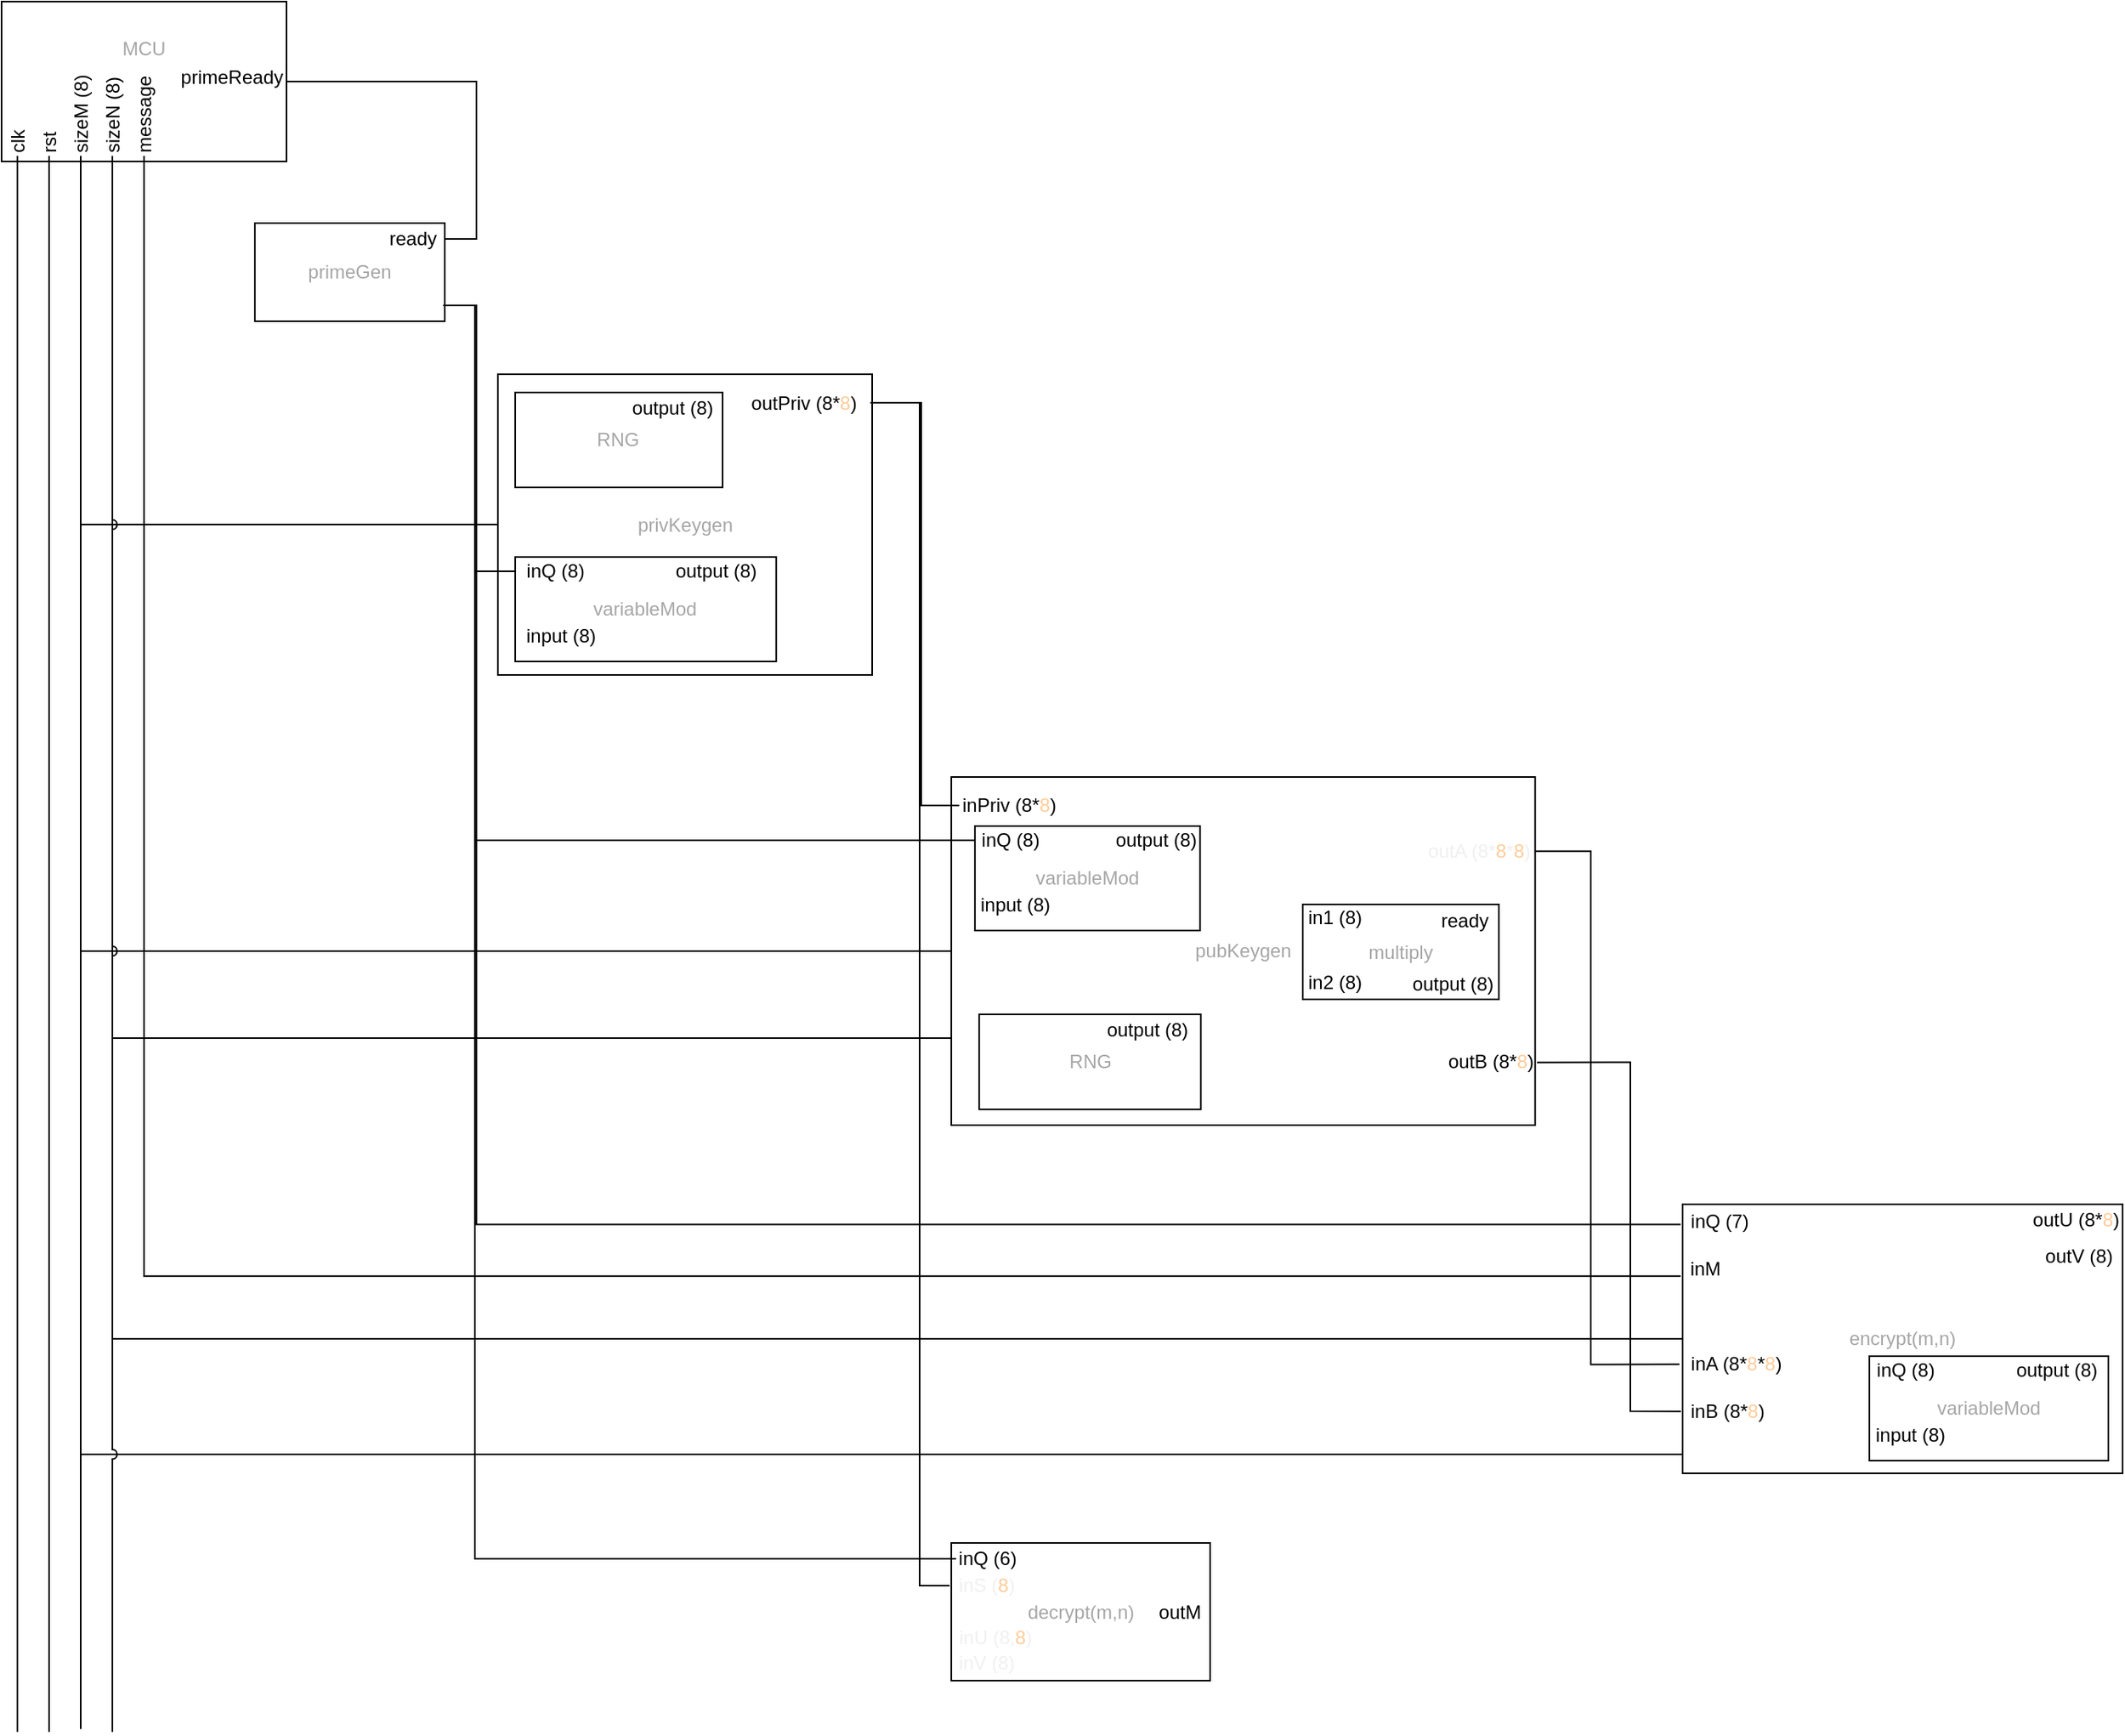 <mxfile compressed="false" version="15.3.8" type="device">
  <diagram id="AYwvz29hLTV3dwSkoy0m" name="Page-1">
    <mxGraphModel dx="2523" dy="1014" grid="0" gridSize="10" guides="1" tooltips="1" connect="1" arrows="1" fold="1" page="1" pageScale="1" pageWidth="850" pageHeight="1100" math="0" shadow="0">
      <root>
        <mxCell id="0" />
        <mxCell id="1" parent="0" />
        <mxCell id="9l95xg-gthTxyi3RA2fP-31" value="" style="group" vertex="1" connectable="0" parent="1">
          <mxGeometry x="80" y="140" width="120" height="62" as="geometry" />
        </mxCell>
        <mxCell id="9l95xg-gthTxyi3RA2fP-18" value="primeGen" style="whiteSpace=wrap;html=1;fontColor=#A6A6A6;" vertex="1" parent="9l95xg-gthTxyi3RA2fP-31">
          <mxGeometry width="120" height="62" as="geometry" />
        </mxCell>
        <mxCell id="9l95xg-gthTxyi3RA2fP-19" value="ready" style="text;html=1;strokeColor=none;fillColor=none;align=center;verticalAlign=middle;whiteSpace=wrap;rounded=0;" vertex="1" parent="9l95xg-gthTxyi3RA2fP-31">
          <mxGeometry x="80" width="40" height="20" as="geometry" />
        </mxCell>
        <mxCell id="9l95xg-gthTxyi3RA2fP-25" value="output (8)" style="text;html=1;strokeColor=none;fillColor=none;align=center;verticalAlign=middle;whiteSpace=wrap;rounded=0;fontColor=#FFFFFF;" vertex="1" parent="9l95xg-gthTxyi3RA2fP-31">
          <mxGeometry x="64" y="42" width="55" height="20" as="geometry" />
        </mxCell>
        <mxCell id="9l95xg-gthTxyi3RA2fP-33" value="" style="group;align=left;" vertex="1" connectable="0" parent="1">
          <mxGeometry x="520" y="490" width="370" height="251" as="geometry" />
        </mxCell>
        <mxCell id="9l95xg-gthTxyi3RA2fP-1" value="pubKeygen" style="rounded=0;whiteSpace=wrap;html=1;fontColor=#A6A6A6;" vertex="1" parent="9l95xg-gthTxyi3RA2fP-33">
          <mxGeometry width="368.829" height="220" as="geometry" />
        </mxCell>
        <mxCell id="9l95xg-gthTxyi3RA2fP-2" value="inPriv (8*&lt;span style=&quot;color: rgb(255, 204, 153);&quot;&gt;8&lt;/span&gt;)" style="text;html=1;strokeColor=none;fillColor=none;align=left;verticalAlign=middle;whiteSpace=wrap;rounded=0;" vertex="1" parent="9l95xg-gthTxyi3RA2fP-33">
          <mxGeometry x="4.98" y="3.82" width="75.02" height="29.18" as="geometry" />
        </mxCell>
        <mxCell id="9l95xg-gthTxyi3RA2fP-3" value="outB (8*&lt;span style=&quot;color: rgb(255, 204, 153);&quot;&gt;8&lt;/span&gt;)" style="text;html=1;strokeColor=none;fillColor=none;align=right;verticalAlign=middle;whiteSpace=wrap;rounded=0;" vertex="1" parent="9l95xg-gthTxyi3RA2fP-33">
          <mxGeometry x="217.983" y="144.262" width="152.017" height="72.131" as="geometry" />
        </mxCell>
        <mxCell id="9l95xg-gthTxyi3RA2fP-26" value="&lt;span style=&quot;color: rgb(240 , 240 , 240)&quot;&gt;outA (8*&lt;/span&gt;&lt;span style=&quot;color: rgb(255, 204, 153);&quot;&gt;8&lt;/span&gt;&lt;span style=&quot;color: rgb(240 , 240 , 240)&quot;&gt;*&lt;/span&gt;&lt;span style=&quot;color: rgb(255, 204, 153);&quot;&gt;8&lt;/span&gt;&lt;span style=&quot;color: rgb(240 , 240 , 240)&quot;&gt;)&lt;/span&gt;" style="text;html=1;strokeColor=none;fillColor=none;align=right;verticalAlign=middle;whiteSpace=wrap;rounded=0;shadow=0;glass=0;sketch=0;fontColor=#FFE6CC;" vertex="1" parent="9l95xg-gthTxyi3RA2fP-33">
          <mxGeometry x="189.399" y="10.82" width="179.43" height="72.131" as="geometry" />
        </mxCell>
        <mxCell id="9l95xg-gthTxyi3RA2fP-92" value="" style="group" vertex="1" connectable="0" parent="9l95xg-gthTxyi3RA2fP-33">
          <mxGeometry x="17.63" y="150" width="145.87" height="101" as="geometry" />
        </mxCell>
        <mxCell id="9l95xg-gthTxyi3RA2fP-93" value="RNG" style="rounded=0;whiteSpace=wrap;html=1;fontColor=#A6A6A6;" vertex="1" parent="9l95xg-gthTxyi3RA2fP-92">
          <mxGeometry width="140.036" height="60" as="geometry" />
        </mxCell>
        <mxCell id="9l95xg-gthTxyi3RA2fP-94" value="output (8)" style="text;html=1;strokeColor=none;fillColor=none;align=center;verticalAlign=middle;whiteSpace=wrap;rounded=0;" vertex="1" parent="9l95xg-gthTxyi3RA2fP-92">
          <mxGeometry x="70.018" width="72.352" height="20" as="geometry" />
        </mxCell>
        <mxCell id="9l95xg-gthTxyi3RA2fP-138" value="" style="group" vertex="1" connectable="0" parent="9l95xg-gthTxyi3RA2fP-92">
          <mxGeometry x="-18.63" y="334" width="164.5" height="87" as="geometry" />
        </mxCell>
        <mxCell id="9l95xg-gthTxyi3RA2fP-128" value="decrypt(m,n)" style="rounded=0;whiteSpace=wrap;html=1;fontColor=#A6A6A6;" vertex="1" parent="9l95xg-gthTxyi3RA2fP-138">
          <mxGeometry x="1" width="163.5" height="87" as="geometry" />
        </mxCell>
        <mxCell id="9l95xg-gthTxyi3RA2fP-129" value="outM" style="text;html=1;align=center;verticalAlign=middle;resizable=0;points=[];autosize=1;strokeColor=none;fillColor=none;" vertex="1" parent="9l95xg-gthTxyi3RA2fP-138">
          <mxGeometry x="124.5" y="33.5" width="40" height="20" as="geometry" />
        </mxCell>
        <mxCell id="9l95xg-gthTxyi3RA2fP-130" value="&lt;span style=&quot;color: rgb(240 , 240 , 240) ; font-family: &amp;#34;helvetica&amp;#34;&quot;&gt;inS (&lt;/span&gt;&lt;span style=&quot;color: rgb(255 , 204 , 153) ; text-align: left&quot;&gt;8&lt;/span&gt;&lt;span style=&quot;color: rgb(240 , 240 , 240) ; font-family: &amp;#34;helvetica&amp;#34;&quot;&gt;)&lt;/span&gt;" style="text;html=1;strokeColor=none;fillColor=none;align=center;verticalAlign=middle;whiteSpace=wrap;rounded=0;shadow=0;glass=0;sketch=0;fontColor=#FFFFFF;" vertex="1" parent="9l95xg-gthTxyi3RA2fP-138">
          <mxGeometry y="17" width="47" height="20" as="geometry" />
        </mxCell>
        <mxCell id="9l95xg-gthTxyi3RA2fP-131" value="&lt;span style=&quot;color: rgb(240 , 240 , 240)&quot;&gt;inV (8)&lt;/span&gt;" style="text;html=1;strokeColor=none;fillColor=none;align=center;verticalAlign=middle;whiteSpace=wrap;rounded=0;shadow=0;glass=0;sketch=0;fontColor=#FFFFFF;" vertex="1" parent="9l95xg-gthTxyi3RA2fP-138">
          <mxGeometry y="66" width="47" height="20" as="geometry" />
        </mxCell>
        <mxCell id="9l95xg-gthTxyi3RA2fP-132" value="&lt;span style=&quot;color: rgb(240 , 240 , 240)&quot;&gt;inU (8,&lt;/span&gt;&lt;span style=&quot;color: rgb(255 , 204 , 153) ; text-align: left&quot;&gt;8&lt;/span&gt;&lt;span style=&quot;color: rgb(240 , 240 , 240)&quot;&gt;)&lt;/span&gt;" style="text;html=1;strokeColor=none;fillColor=none;align=center;verticalAlign=middle;whiteSpace=wrap;rounded=0;shadow=0;glass=0;sketch=0;fontColor=#FFFFFF;" vertex="1" parent="9l95xg-gthTxyi3RA2fP-138">
          <mxGeometry x="1" y="50" width="56" height="20" as="geometry" />
        </mxCell>
        <mxCell id="9l95xg-gthTxyi3RA2fP-137" value="&lt;span&gt;inQ (6)&lt;/span&gt;" style="text;html=1;strokeColor=none;fillColor=none;align=center;verticalAlign=middle;whiteSpace=wrap;rounded=0;" vertex="1" parent="9l95xg-gthTxyi3RA2fP-138">
          <mxGeometry x="4" width="40" height="20" as="geometry" />
        </mxCell>
        <mxCell id="9l95xg-gthTxyi3RA2fP-95" value="" style="group" vertex="1" connectable="0" parent="9l95xg-gthTxyi3RA2fP-33">
          <mxGeometry x="14.92" y="30" width="145.08" height="67" as="geometry" />
        </mxCell>
        <mxCell id="9l95xg-gthTxyi3RA2fP-96" value="variableMod" style="rounded=0;whiteSpace=wrap;html=1;fontColor=#A6A6A6;" vertex="1" parent="9l95xg-gthTxyi3RA2fP-95">
          <mxGeometry y="1" width="142.254" height="66" as="geometry" />
        </mxCell>
        <mxCell id="9l95xg-gthTxyi3RA2fP-97" value="output (8)" style="text;html=1;align=center;verticalAlign=middle;resizable=0;points=[];autosize=1;strokeColor=none;fillColor=none;" vertex="1" parent="9l95xg-gthTxyi3RA2fP-95">
          <mxGeometry x="79.135" width="70" height="20" as="geometry" />
        </mxCell>
        <mxCell id="9l95xg-gthTxyi3RA2fP-98" value="inQ (8)" style="text;html=1;strokeColor=none;fillColor=none;align=center;verticalAlign=middle;whiteSpace=wrap;rounded=0;" vertex="1" parent="9l95xg-gthTxyi3RA2fP-95">
          <mxGeometry width="45.22" height="20" as="geometry" />
        </mxCell>
        <mxCell id="9l95xg-gthTxyi3RA2fP-99" value="input (8)" style="text;html=1;strokeColor=none;fillColor=none;align=center;verticalAlign=middle;whiteSpace=wrap;rounded=0;" vertex="1" parent="9l95xg-gthTxyi3RA2fP-95">
          <mxGeometry y="41" width="50.872" height="20" as="geometry" />
        </mxCell>
        <mxCell id="9l95xg-gthTxyi3RA2fP-30" value="" style="group" vertex="1" connectable="0" parent="9l95xg-gthTxyi3RA2fP-33">
          <mxGeometry x="220" y="79.5" width="130" height="61" as="geometry" />
        </mxCell>
        <mxCell id="9l95xg-gthTxyi3RA2fP-20" value="multiply" style="rounded=0;whiteSpace=wrap;html=1;container=0;fontColor=#A6A6A6;" vertex="1" parent="9l95xg-gthTxyi3RA2fP-30">
          <mxGeometry x="2.047" y="1" width="123.858" height="60" as="geometry" />
        </mxCell>
        <mxCell id="9l95xg-gthTxyi3RA2fP-21" value="in1 (8)" style="text;html=1;align=center;verticalAlign=middle;resizable=0;points=[];autosize=1;strokeColor=none;fillColor=none;container=0;" vertex="1" parent="9l95xg-gthTxyi3RA2fP-30">
          <mxGeometry width="44" height="18" as="geometry" />
        </mxCell>
        <mxCell id="9l95xg-gthTxyi3RA2fP-22" value="output (8)" style="text;html=1;strokeColor=none;fillColor=none;align=center;verticalAlign=middle;whiteSpace=wrap;rounded=0;container=0;" vertex="1" parent="9l95xg-gthTxyi3RA2fP-30">
          <mxGeometry x="67.559" y="41" width="58.346" height="20" as="geometry" />
        </mxCell>
        <mxCell id="9l95xg-gthTxyi3RA2fP-23" value="in2 (8)" style="text;html=1;align=center;verticalAlign=middle;resizable=0;points=[];autosize=1;strokeColor=none;fillColor=none;container=0;" vertex="1" parent="9l95xg-gthTxyi3RA2fP-30">
          <mxGeometry y="41" width="44" height="18" as="geometry" />
        </mxCell>
        <mxCell id="9l95xg-gthTxyi3RA2fP-24" value="ready" style="text;html=1;align=center;verticalAlign=middle;resizable=0;points=[];autosize=1;strokeColor=none;fillColor=none;container=0;" vertex="1" parent="9l95xg-gthTxyi3RA2fP-30">
          <mxGeometry x="78.819" y="1" width="50" height="20" as="geometry" />
        </mxCell>
        <mxCell id="9l95xg-gthTxyi3RA2fP-34" value="" style="group" vertex="1" connectable="0" parent="1">
          <mxGeometry x="310" y="235.5" width="160" height="190" as="geometry" />
        </mxCell>
        <mxCell id="9l95xg-gthTxyi3RA2fP-9" value="privKeygen" style="rounded=0;whiteSpace=wrap;html=1;fontColor=#A6A6A6;" vertex="1" parent="9l95xg-gthTxyi3RA2fP-34">
          <mxGeometry x="-76.435" width="236.435" height="190" as="geometry" />
        </mxCell>
        <mxCell id="9l95xg-gthTxyi3RA2fP-10" value="outPriv (8*&lt;span style=&quot;color: rgb(255 , 204 , 153) ; text-align: left&quot;&gt;8&lt;/span&gt;)" style="text;html=1;strokeColor=none;fillColor=none;align=center;verticalAlign=middle;whiteSpace=wrap;rounded=0;" vertex="1" parent="9l95xg-gthTxyi3RA2fP-34">
          <mxGeometry x="74.83" y="3" width="84.078" height="30.0" as="geometry" />
        </mxCell>
        <mxCell id="9l95xg-gthTxyi3RA2fP-68" value="" style="group" vertex="1" connectable="0" parent="9l95xg-gthTxyi3RA2fP-34">
          <mxGeometry x="-65.516" y="114.5" width="168.157" height="67" as="geometry" />
        </mxCell>
        <mxCell id="9l95xg-gthTxyi3RA2fP-69" value="variableMod" style="rounded=0;whiteSpace=wrap;html=1;fontColor=#A6A6A6;" vertex="1" parent="9l95xg-gthTxyi3RA2fP-68">
          <mxGeometry y="1" width="164.881" height="66" as="geometry" />
        </mxCell>
        <mxCell id="9l95xg-gthTxyi3RA2fP-70" value="output (8)" style="text;html=1;align=center;verticalAlign=middle;resizable=0;points=[];autosize=1;strokeColor=none;fillColor=none;" vertex="1" parent="9l95xg-gthTxyi3RA2fP-68">
          <mxGeometry x="91.722" width="70" height="20" as="geometry" />
        </mxCell>
        <mxCell id="9l95xg-gthTxyi3RA2fP-71" value="inQ (8)" style="text;html=1;strokeColor=none;fillColor=none;align=center;verticalAlign=middle;whiteSpace=wrap;rounded=0;" vertex="1" parent="9l95xg-gthTxyi3RA2fP-68">
          <mxGeometry width="52.412" height="20" as="geometry" />
        </mxCell>
        <mxCell id="9l95xg-gthTxyi3RA2fP-72" value="input (8)" style="text;html=1;strokeColor=none;fillColor=none;align=center;verticalAlign=middle;whiteSpace=wrap;rounded=0;" vertex="1" parent="9l95xg-gthTxyi3RA2fP-68">
          <mxGeometry y="41" width="58.964" height="20" as="geometry" />
        </mxCell>
        <mxCell id="9l95xg-gthTxyi3RA2fP-78" value="" style="group" vertex="1" connectable="0" parent="9l95xg-gthTxyi3RA2fP-34">
          <mxGeometry x="-65.516" y="11.5" width="133.215" height="60" as="geometry" />
        </mxCell>
        <mxCell id="9l95xg-gthTxyi3RA2fP-79" value="RNG" style="rounded=0;whiteSpace=wrap;html=1;fontColor=#A6A6A6;" vertex="1" parent="9l95xg-gthTxyi3RA2fP-78">
          <mxGeometry width="131.031" height="60" as="geometry" />
        </mxCell>
        <mxCell id="9l95xg-gthTxyi3RA2fP-80" value="output (8)" style="text;html=1;strokeColor=none;fillColor=none;align=center;verticalAlign=middle;whiteSpace=wrap;rounded=0;" vertex="1" parent="9l95xg-gthTxyi3RA2fP-78">
          <mxGeometry x="65.516" width="67.699" height="20" as="geometry" />
        </mxCell>
        <mxCell id="9l95xg-gthTxyi3RA2fP-40" value="&lt;font color=&quot;#a6a6a6&quot;&gt;MCU&lt;br&gt;&lt;br&gt;&lt;br&gt;&lt;br&gt;&lt;/font&gt;" style="rounded=0;whiteSpace=wrap;html=1;" vertex="1" parent="1">
          <mxGeometry x="-80" width="180" height="101" as="geometry" />
        </mxCell>
        <mxCell id="9l95xg-gthTxyi3RA2fP-48" style="edgeStyle=orthogonalEdgeStyle;rounded=0;orthogonalLoop=1;jettySize=auto;html=1;exitX=0;exitY=0.5;exitDx=0;exitDy=0;endArrow=none;endFill=0;jumpStyle=arc;" edge="1" parent="1" source="9l95xg-gthTxyi3RA2fP-41">
          <mxGeometry relative="1" as="geometry">
            <mxPoint x="-70" y="1093.333" as="targetPoint" />
          </mxGeometry>
        </mxCell>
        <mxCell id="9l95xg-gthTxyi3RA2fP-41" value="clk" style="text;html=1;strokeColor=none;fillColor=none;align=left;verticalAlign=middle;whiteSpace=wrap;rounded=0;rotation=-90;" vertex="1" parent="1">
          <mxGeometry x="-90" y="67.5" width="40" height="20" as="geometry" />
        </mxCell>
        <mxCell id="9l95xg-gthTxyi3RA2fP-49" style="edgeStyle=orthogonalEdgeStyle;rounded=0;orthogonalLoop=1;jettySize=auto;html=1;exitX=0;exitY=0.5;exitDx=0;exitDy=0;endArrow=none;endFill=0;jumpStyle=arc;" edge="1" parent="1" source="9l95xg-gthTxyi3RA2fP-42">
          <mxGeometry relative="1" as="geometry">
            <mxPoint x="-50" y="1093.333" as="targetPoint" />
          </mxGeometry>
        </mxCell>
        <mxCell id="9l95xg-gthTxyi3RA2fP-42" value="rst" style="text;html=1;strokeColor=none;fillColor=none;align=left;verticalAlign=middle;whiteSpace=wrap;rounded=0;rotation=-90;" vertex="1" parent="1">
          <mxGeometry x="-70" y="67.5" width="40" height="20" as="geometry" />
        </mxCell>
        <mxCell id="9l95xg-gthTxyi3RA2fP-50" style="edgeStyle=orthogonalEdgeStyle;rounded=0;orthogonalLoop=1;jettySize=auto;html=1;exitX=0;exitY=0.5;exitDx=0;exitDy=0;endArrow=none;endFill=0;jumpStyle=arc;" edge="1" parent="1" source="9l95xg-gthTxyi3RA2fP-43">
          <mxGeometry relative="1" as="geometry">
            <mxPoint x="-30" y="1091.667" as="targetPoint" />
          </mxGeometry>
        </mxCell>
        <mxCell id="9l95xg-gthTxyi3RA2fP-74" style="edgeStyle=orthogonalEdgeStyle;rounded=0;jumpStyle=arc;orthogonalLoop=1;jettySize=auto;html=1;exitX=0;exitY=0.5;exitDx=0;exitDy=0;entryX=0;entryY=0.5;entryDx=0;entryDy=0;endArrow=none;endFill=0;" edge="1" parent="1" source="9l95xg-gthTxyi3RA2fP-43" target="9l95xg-gthTxyi3RA2fP-9">
          <mxGeometry relative="1" as="geometry" />
        </mxCell>
        <mxCell id="9l95xg-gthTxyi3RA2fP-75" style="edgeStyle=orthogonalEdgeStyle;rounded=0;jumpStyle=none;orthogonalLoop=1;jettySize=auto;html=1;exitX=0;exitY=0.5;exitDx=0;exitDy=0;entryX=0;entryY=0.5;entryDx=0;entryDy=0;endArrow=none;endFill=0;" edge="1" parent="1" source="9l95xg-gthTxyi3RA2fP-43" target="9l95xg-gthTxyi3RA2fP-1">
          <mxGeometry relative="1" as="geometry" />
        </mxCell>
        <mxCell id="9l95xg-gthTxyi3RA2fP-112" style="edgeStyle=orthogonalEdgeStyle;rounded=0;jumpStyle=none;orthogonalLoop=1;jettySize=auto;html=1;exitX=0;exitY=0.5;exitDx=0;exitDy=0;endArrow=none;endFill=0;entryX=0.003;entryY=0.4;entryDx=0;entryDy=0;entryPerimeter=0;" edge="1" parent="1" source="9l95xg-gthTxyi3RA2fP-43" target="9l95xg-gthTxyi3RA2fP-54">
          <mxGeometry relative="1" as="geometry">
            <mxPoint x="800" y="970" as="targetPoint" />
            <Array as="points">
              <mxPoint x="-30" y="918" />
            </Array>
          </mxGeometry>
        </mxCell>
        <mxCell id="9l95xg-gthTxyi3RA2fP-43" value="sizeM (8)" style="text;html=1;strokeColor=none;fillColor=none;align=left;verticalAlign=middle;whiteSpace=wrap;rounded=0;rotation=-90;" vertex="1" parent="1">
          <mxGeometry x="-60" y="57.5" width="60" height="20" as="geometry" />
        </mxCell>
        <mxCell id="9l95xg-gthTxyi3RA2fP-51" style="edgeStyle=orthogonalEdgeStyle;rounded=0;orthogonalLoop=1;jettySize=auto;html=1;exitX=0;exitY=0.5;exitDx=0;exitDy=0;endArrow=none;endFill=0;jumpStyle=arc;" edge="1" parent="1" source="9l95xg-gthTxyi3RA2fP-44">
          <mxGeometry relative="1" as="geometry">
            <mxPoint x="-10" y="1093.333" as="targetPoint" />
          </mxGeometry>
        </mxCell>
        <mxCell id="9l95xg-gthTxyi3RA2fP-76" style="edgeStyle=orthogonalEdgeStyle;rounded=0;jumpStyle=none;orthogonalLoop=1;jettySize=auto;html=1;exitX=0;exitY=0.5;exitDx=0;exitDy=0;entryX=0;entryY=0.75;entryDx=0;entryDy=0;endArrow=none;endFill=0;" edge="1" parent="1" source="9l95xg-gthTxyi3RA2fP-44" target="9l95xg-gthTxyi3RA2fP-1">
          <mxGeometry relative="1" as="geometry" />
        </mxCell>
        <mxCell id="9l95xg-gthTxyi3RA2fP-113" style="edgeStyle=orthogonalEdgeStyle;rounded=0;jumpStyle=none;orthogonalLoop=1;jettySize=auto;html=1;exitX=0;exitY=0.5;exitDx=0;exitDy=0;endArrow=none;endFill=0;entryX=0;entryY=0.5;entryDx=0;entryDy=0;" edge="1" parent="1" source="9l95xg-gthTxyi3RA2fP-44" target="9l95xg-gthTxyi3RA2fP-54">
          <mxGeometry relative="1" as="geometry">
            <mxPoint x="870" y="984" as="targetPoint" />
          </mxGeometry>
        </mxCell>
        <mxCell id="9l95xg-gthTxyi3RA2fP-44" value="sizeN (8)" style="text;html=1;strokeColor=none;fillColor=none;align=left;verticalAlign=middle;whiteSpace=wrap;rounded=0;rotation=-90;" vertex="1" parent="1">
          <mxGeometry x="-40" y="57.5" width="60" height="20" as="geometry" />
        </mxCell>
        <mxCell id="9l95xg-gthTxyi3RA2fP-52" style="edgeStyle=orthogonalEdgeStyle;rounded=0;orthogonalLoop=1;jettySize=auto;html=1;exitX=1;exitY=0.5;exitDx=0;exitDy=0;entryX=0;entryY=0.5;entryDx=0;entryDy=0;endArrow=none;endFill=0;" edge="1" parent="1" source="9l95xg-gthTxyi3RA2fP-10" target="9l95xg-gthTxyi3RA2fP-2">
          <mxGeometry relative="1" as="geometry">
            <Array as="points">
              <mxPoint x="501" y="254" />
              <mxPoint x="501" y="508" />
              <mxPoint x="525" y="508" />
            </Array>
          </mxGeometry>
        </mxCell>
        <mxCell id="9l95xg-gthTxyi3RA2fP-62" style="edgeStyle=orthogonalEdgeStyle;rounded=0;orthogonalLoop=1;jettySize=auto;html=1;exitX=1;exitY=0.5;exitDx=0;exitDy=0;entryX=0;entryY=0.5;entryDx=0;entryDy=0;endArrow=none;endFill=0;" edge="1" parent="1" source="9l95xg-gthTxyi3RA2fP-3" target="9l95xg-gthTxyi3RA2fP-56">
          <mxGeometry relative="1" as="geometry">
            <Array as="points">
              <mxPoint x="949" y="670" />
              <mxPoint x="949" y="891" />
            </Array>
          </mxGeometry>
        </mxCell>
        <mxCell id="9l95xg-gthTxyi3RA2fP-63" style="edgeStyle=orthogonalEdgeStyle;rounded=0;orthogonalLoop=1;jettySize=auto;html=1;exitX=1;exitY=0.5;exitDx=0;exitDy=0;entryX=0;entryY=0.5;entryDx=0;entryDy=0;endArrow=none;endFill=0;" edge="1" parent="1" source="9l95xg-gthTxyi3RA2fP-26" target="9l95xg-gthTxyi3RA2fP-55">
          <mxGeometry relative="1" as="geometry">
            <Array as="points">
              <mxPoint x="924" y="537" />
              <mxPoint x="924" y="861" />
            </Array>
          </mxGeometry>
        </mxCell>
        <mxCell id="9l95xg-gthTxyi3RA2fP-65" style="edgeStyle=orthogonalEdgeStyle;rounded=0;orthogonalLoop=1;jettySize=auto;html=1;exitX=1;exitY=0.5;exitDx=0;exitDy=0;entryX=1;entryY=0.5;entryDx=0;entryDy=0;endArrow=none;endFill=0;" edge="1" parent="1" source="9l95xg-gthTxyi3RA2fP-19" target="9l95xg-gthTxyi3RA2fP-40">
          <mxGeometry relative="1" as="geometry" />
        </mxCell>
        <mxCell id="9l95xg-gthTxyi3RA2fP-73" style="edgeStyle=orthogonalEdgeStyle;rounded=0;jumpStyle=none;orthogonalLoop=1;jettySize=auto;html=1;exitX=1;exitY=0.5;exitDx=0;exitDy=0;entryX=0;entryY=0.5;entryDx=0;entryDy=0;endArrow=none;endFill=0;" edge="1" parent="1" source="9l95xg-gthTxyi3RA2fP-25" target="9l95xg-gthTxyi3RA2fP-71">
          <mxGeometry relative="1" as="geometry">
            <Array as="points">
              <mxPoint x="220" y="192" />
              <mxPoint x="220" y="360" />
            </Array>
          </mxGeometry>
        </mxCell>
        <mxCell id="9l95xg-gthTxyi3RA2fP-77" value="primeReady" style="text;html=1;strokeColor=none;fillColor=none;align=right;verticalAlign=middle;whiteSpace=wrap;rounded=0;" vertex="1" parent="1">
          <mxGeometry x="20" y="37.5" width="80" height="20" as="geometry" />
        </mxCell>
        <mxCell id="9l95xg-gthTxyi3RA2fP-100" style="edgeStyle=orthogonalEdgeStyle;rounded=0;jumpStyle=none;orthogonalLoop=1;jettySize=auto;html=1;exitX=1;exitY=0.5;exitDx=0;exitDy=0;entryX=0;entryY=0.5;entryDx=0;entryDy=0;endArrow=none;endFill=0;" edge="1" parent="1" source="9l95xg-gthTxyi3RA2fP-25" target="9l95xg-gthTxyi3RA2fP-98">
          <mxGeometry relative="1" as="geometry">
            <Array as="points">
              <mxPoint x="220" y="192" />
              <mxPoint x="220" y="530" />
            </Array>
          </mxGeometry>
        </mxCell>
        <mxCell id="9l95xg-gthTxyi3RA2fP-110" style="edgeStyle=orthogonalEdgeStyle;rounded=0;jumpStyle=none;orthogonalLoop=1;jettySize=auto;html=1;exitX=0;exitY=0.5;exitDx=0;exitDy=0;entryX=-0.006;entryY=0.7;entryDx=0;entryDy=0;entryPerimeter=0;endArrow=none;endFill=0;" edge="1" parent="1" source="9l95xg-gthTxyi3RA2fP-109" target="9l95xg-gthTxyi3RA2fP-57">
          <mxGeometry relative="1" as="geometry" />
        </mxCell>
        <mxCell id="9l95xg-gthTxyi3RA2fP-109" value="message" style="text;html=1;strokeColor=none;fillColor=none;align=left;verticalAlign=middle;whiteSpace=wrap;rounded=0;rotation=-90;" vertex="1" parent="1">
          <mxGeometry x="-20" y="57.5" width="60" height="20" as="geometry" />
        </mxCell>
        <mxCell id="9l95xg-gthTxyi3RA2fP-111" style="edgeStyle=orthogonalEdgeStyle;rounded=0;jumpStyle=none;orthogonalLoop=1;jettySize=auto;html=1;exitX=1;exitY=0.5;exitDx=0;exitDy=0;entryX=-0.004;entryY=0.611;entryDx=0;entryDy=0;entryPerimeter=0;endArrow=none;endFill=0;" edge="1" parent="1" source="9l95xg-gthTxyi3RA2fP-25" target="9l95xg-gthTxyi3RA2fP-60">
          <mxGeometry relative="1" as="geometry">
            <Array as="points">
              <mxPoint x="220" y="192" />
              <mxPoint x="220" y="773" />
            </Array>
          </mxGeometry>
        </mxCell>
        <mxCell id="9l95xg-gthTxyi3RA2fP-54" value="encrypt(m,n)" style="rounded=0;whiteSpace=wrap;html=1;fontColor=#A6A6A6;" vertex="1" parent="1">
          <mxGeometry x="982" y="760" width="278" height="170" as="geometry" />
        </mxCell>
        <mxCell id="9l95xg-gthTxyi3RA2fP-55" value="inA (8*&lt;span style=&quot;color: rgb(255 , 204 , 153) ; text-align: left&quot;&gt;8&lt;/span&gt;*&lt;span style=&quot;color: rgb(255 , 204 , 153) ; text-align: left&quot;&gt;8&lt;/span&gt;)" style="text;html=1;strokeColor=none;fillColor=none;align=center;verticalAlign=middle;whiteSpace=wrap;rounded=0;" vertex="1" parent="1">
          <mxGeometry x="980" y="843.721" width="72" height="34.884" as="geometry" />
        </mxCell>
        <mxCell id="9l95xg-gthTxyi3RA2fP-56" value="inB (8*&lt;span style=&quot;color: rgb(255 , 204 , 153) ; text-align: left&quot;&gt;8&lt;/span&gt;)" style="text;html=1;strokeColor=none;fillColor=none;align=center;verticalAlign=middle;whiteSpace=wrap;rounded=0;" vertex="1" parent="1">
          <mxGeometry x="981" y="873.372" width="59" height="34.884" as="geometry" />
        </mxCell>
        <mxCell id="9l95xg-gthTxyi3RA2fP-57" value="inM" style="text;html=1;align=center;verticalAlign=middle;resizable=0;points=[];autosize=1;strokeColor=none;fillColor=none;" vertex="1" parent="1">
          <mxGeometry x="981" y="791.395" width="30" height="20" as="geometry" />
        </mxCell>
        <mxCell id="9l95xg-gthTxyi3RA2fP-60" value="inQ (7)" style="text;html=1;align=center;verticalAlign=middle;resizable=0;points=[];autosize=1;strokeColor=none;fillColor=none;" vertex="1" parent="1">
          <mxGeometry x="981" y="761.744" width="47" height="18" as="geometry" />
        </mxCell>
        <mxCell id="9l95xg-gthTxyi3RA2fP-119" value="" style="group" vertex="1" connectable="0" parent="1">
          <mxGeometry x="1099" y="855" width="161" height="67" as="geometry" />
        </mxCell>
        <mxCell id="9l95xg-gthTxyi3RA2fP-115" value="variableMod" style="rounded=0;whiteSpace=wrap;html=1;fontColor=#A6A6A6;" vertex="1" parent="9l95xg-gthTxyi3RA2fP-119">
          <mxGeometry x="1" y="1" width="151" height="66" as="geometry" />
        </mxCell>
        <mxCell id="9l95xg-gthTxyi3RA2fP-114" value="" style="group" vertex="1" connectable="0" parent="9l95xg-gthTxyi3RA2fP-119">
          <mxGeometry width="161" height="67" as="geometry" />
        </mxCell>
        <mxCell id="9l95xg-gthTxyi3RA2fP-116" value="output (8)" style="text;html=1;align=center;verticalAlign=middle;resizable=0;points=[];autosize=1;strokeColor=none;fillColor=none;" vertex="1" parent="9l95xg-gthTxyi3RA2fP-114">
          <mxGeometry x="84" width="70" height="20" as="geometry" />
        </mxCell>
        <mxCell id="9l95xg-gthTxyi3RA2fP-117" value="inQ (8)" style="text;html=1;strokeColor=none;fillColor=none;align=center;verticalAlign=middle;whiteSpace=wrap;rounded=0;" vertex="1" parent="9l95xg-gthTxyi3RA2fP-114">
          <mxGeometry width="48" height="20" as="geometry" />
        </mxCell>
        <mxCell id="9l95xg-gthTxyi3RA2fP-118" value="input (8)" style="text;html=1;strokeColor=none;fillColor=none;align=center;verticalAlign=middle;whiteSpace=wrap;rounded=0;" vertex="1" parent="9l95xg-gthTxyi3RA2fP-114">
          <mxGeometry y="41" width="54" height="20" as="geometry" />
        </mxCell>
        <mxCell id="9l95xg-gthTxyi3RA2fP-134" style="edgeStyle=orthogonalEdgeStyle;rounded=0;jumpStyle=none;orthogonalLoop=1;jettySize=auto;html=1;exitX=1;exitY=0.5;exitDx=0;exitDy=0;endArrow=none;endFill=0;entryX=0;entryY=0.5;entryDx=0;entryDy=0;" edge="1" parent="1" source="9l95xg-gthTxyi3RA2fP-25" target="9l95xg-gthTxyi3RA2fP-137">
          <mxGeometry relative="1" as="geometry">
            <mxPoint x="216.983" y="1015.404" as="targetPoint" />
            <Array as="points">
              <mxPoint x="219" y="192" />
              <mxPoint x="219" y="984" />
            </Array>
          </mxGeometry>
        </mxCell>
        <mxCell id="9l95xg-gthTxyi3RA2fP-140" style="edgeStyle=orthogonalEdgeStyle;rounded=0;jumpStyle=none;orthogonalLoop=1;jettySize=auto;html=1;exitX=1;exitY=0.5;exitDx=0;exitDy=0;endArrow=none;endFill=0;entryX=0;entryY=0.5;entryDx=0;entryDy=0;" edge="1" parent="1" source="9l95xg-gthTxyi3RA2fP-10" target="9l95xg-gthTxyi3RA2fP-130">
          <mxGeometry relative="1" as="geometry">
            <mxPoint x="468.765" y="1069.529" as="targetPoint" />
            <Array as="points">
              <mxPoint x="500" y="254" />
              <mxPoint x="500" y="1001" />
            </Array>
          </mxGeometry>
        </mxCell>
        <mxCell id="9l95xg-gthTxyi3RA2fP-141" value="&lt;span style=&quot;&quot;&gt;outU (8*&lt;/span&gt;&lt;span style=&quot;color: rgb(255, 204, 153);&quot;&gt;8&lt;/span&gt;&lt;span style=&quot;&quot;&gt;)&lt;/span&gt;" style="text;html=1;strokeColor=none;fillColor=none;align=right;verticalAlign=middle;whiteSpace=wrap;rounded=0;" vertex="1" parent="1">
          <mxGeometry x="1187" y="760" width="73" height="20" as="geometry" />
        </mxCell>
        <mxCell id="9l95xg-gthTxyi3RA2fP-142" value="&lt;span style=&quot;text-align: right&quot;&gt;outV (8)&lt;/span&gt;" style="text;html=1;strokeColor=none;fillColor=none;align=center;verticalAlign=middle;whiteSpace=wrap;rounded=0;" vertex="1" parent="1">
          <mxGeometry x="1205" y="783" width="55" height="20" as="geometry" />
        </mxCell>
      </root>
    </mxGraphModel>
  </diagram>
</mxfile>
